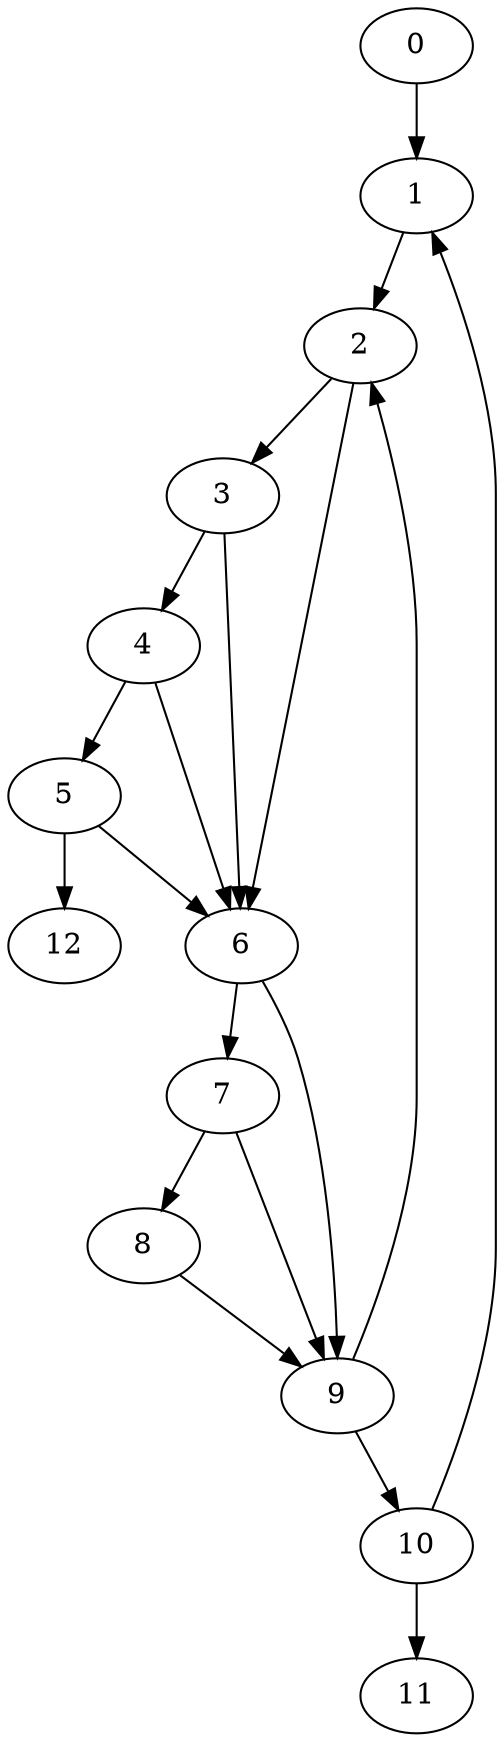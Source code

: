 digraph {
	0
	1
	2
	3
	4
	5
	6
	7
	8
	9
	10
	11
	12
	4 -> 5
	6 -> 9
	7 -> 9
	8 -> 9
	10 -> 11
	5 -> 12
	0 -> 1
	10 -> 1
	3 -> 4
	6 -> 7
	7 -> 8
	9 -> 10
	1 -> 2
	9 -> 2
	2 -> 3
	2 -> 6
	3 -> 6
	4 -> 6
	5 -> 6
}
